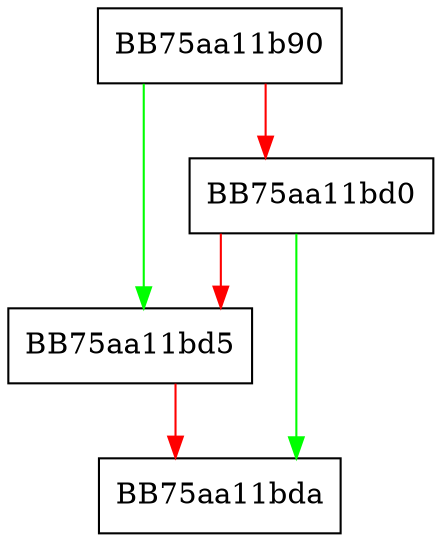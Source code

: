 digraph RpfAPI_VFS_Write {
  node [shape="box"];
  graph [splines=ortho];
  BB75aa11b90 -> BB75aa11bd5 [color="green"];
  BB75aa11b90 -> BB75aa11bd0 [color="red"];
  BB75aa11bd0 -> BB75aa11bda [color="green"];
  BB75aa11bd0 -> BB75aa11bd5 [color="red"];
  BB75aa11bd5 -> BB75aa11bda [color="red"];
}
